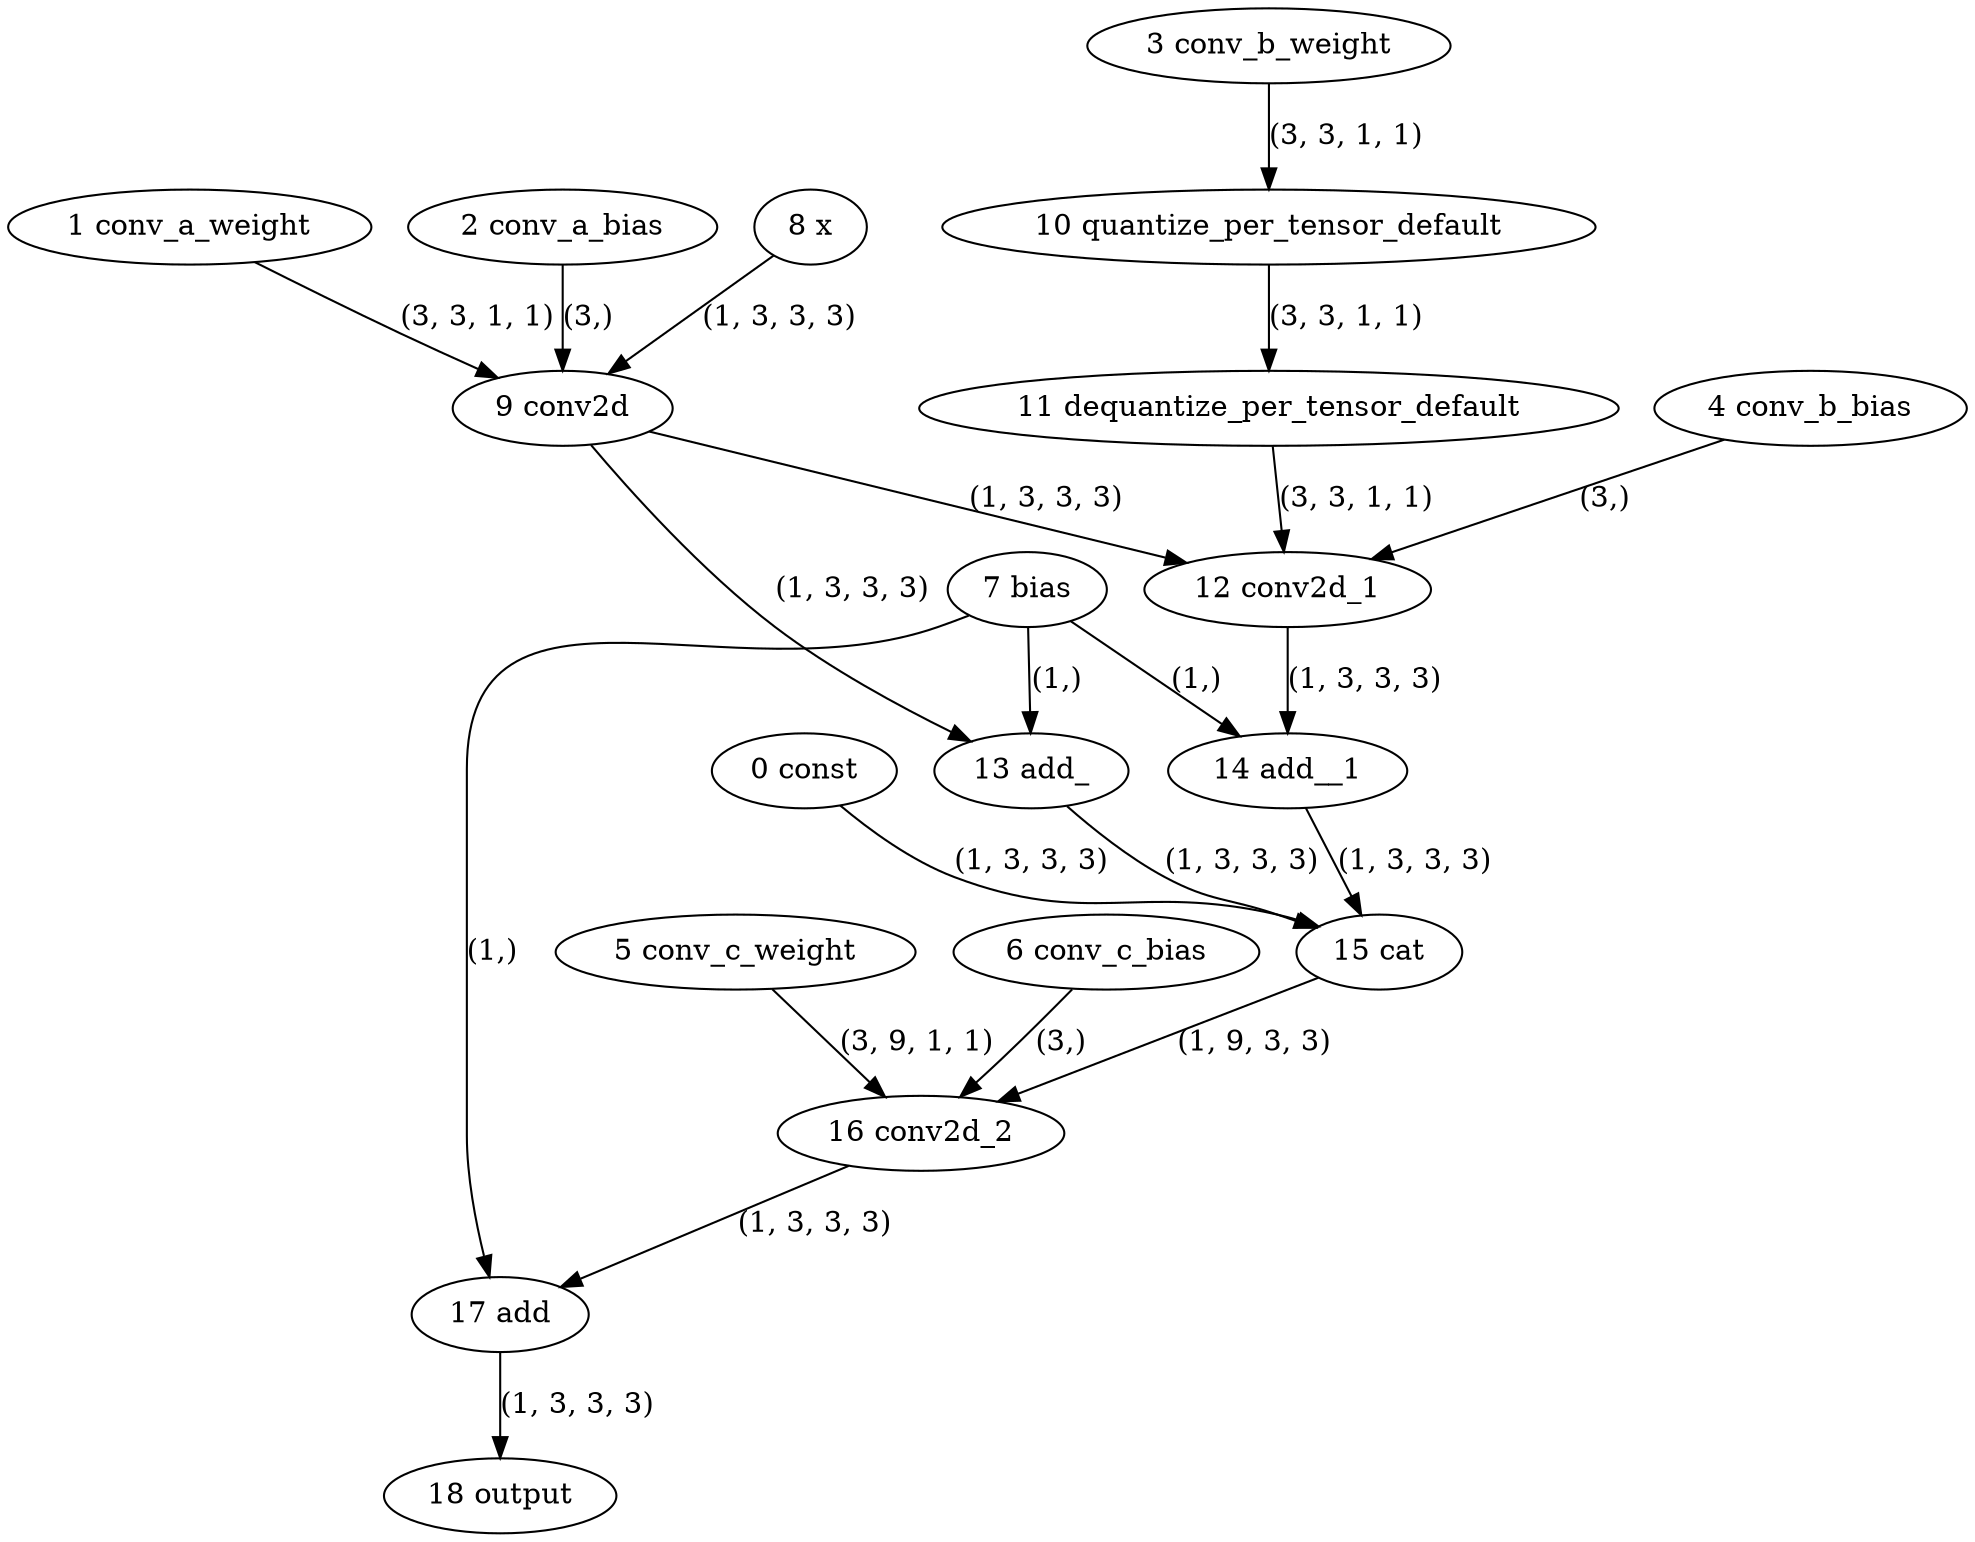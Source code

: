 strict digraph  {
"0 const" [id=0, type=get_attr];
"1 conv_a_weight" [id=1, type=get_attr];
"2 conv_a_bias" [id=2, type=get_attr];
"3 conv_b_weight" [id=3, type=get_attr];
"4 conv_b_bias" [id=4, type=get_attr];
"5 conv_c_weight" [id=5, type=get_attr];
"6 conv_c_bias" [id=6, type=get_attr];
"7 bias" [id=7, type=get_attr];
"8 x" [id=8, type=input];
"9 conv2d" [id=9, type=conv2d];
"10 quantize_per_tensor_default" [id=10, type=quantize_per_tensor];
"11 dequantize_per_tensor_default" [id=11, type=dequantize_per_tensor];
"12 conv2d_1" [id=12, type=conv2d];
"13 add_" [id=13, type=add_];
"14 add__1" [id=14, type=add_];
"15 cat" [id=15, type=cat];
"16 conv2d_2" [id=16, type=conv2d];
"17 add" [id=17, type=add];
"18 output" [id=18, type=output];
"0 const" -> "15 cat"  [label="(1, 3, 3, 3)", style=solid];
"1 conv_a_weight" -> "9 conv2d"  [label="(3, 3, 1, 1)", style=solid];
"2 conv_a_bias" -> "9 conv2d"  [label="(3,)", style=solid];
"3 conv_b_weight" -> "10 quantize_per_tensor_default"  [label="(3, 3, 1, 1)", style=solid];
"4 conv_b_bias" -> "12 conv2d_1"  [label="(3,)", style=solid];
"5 conv_c_weight" -> "16 conv2d_2"  [label="(3, 9, 1, 1)", style=solid];
"6 conv_c_bias" -> "16 conv2d_2"  [label="(3,)", style=solid];
"7 bias" -> "13 add_"  [label="(1,)", style=solid];
"7 bias" -> "14 add__1"  [label="(1,)", style=solid];
"7 bias" -> "17 add"  [label="(1,)", style=solid];
"8 x" -> "9 conv2d"  [label="(1, 3, 3, 3)", style=solid];
"9 conv2d" -> "12 conv2d_1"  [label="(1, 3, 3, 3)", style=solid];
"9 conv2d" -> "13 add_"  [label="(1, 3, 3, 3)", style=solid];
"10 quantize_per_tensor_default" -> "11 dequantize_per_tensor_default"  [label="(3, 3, 1, 1)", style=solid];
"11 dequantize_per_tensor_default" -> "12 conv2d_1"  [label="(3, 3, 1, 1)", style=solid];
"12 conv2d_1" -> "14 add__1"  [label="(1, 3, 3, 3)", style=solid];
"13 add_" -> "15 cat"  [label="(1, 3, 3, 3)", style=solid];
"14 add__1" -> "15 cat"  [label="(1, 3, 3, 3)", style=solid];
"15 cat" -> "16 conv2d_2"  [label="(1, 9, 3, 3)", style=solid];
"16 conv2d_2" -> "17 add"  [label="(1, 3, 3, 3)", style=solid];
"17 add" -> "18 output"  [label="(1, 3, 3, 3)", style=solid];
}
